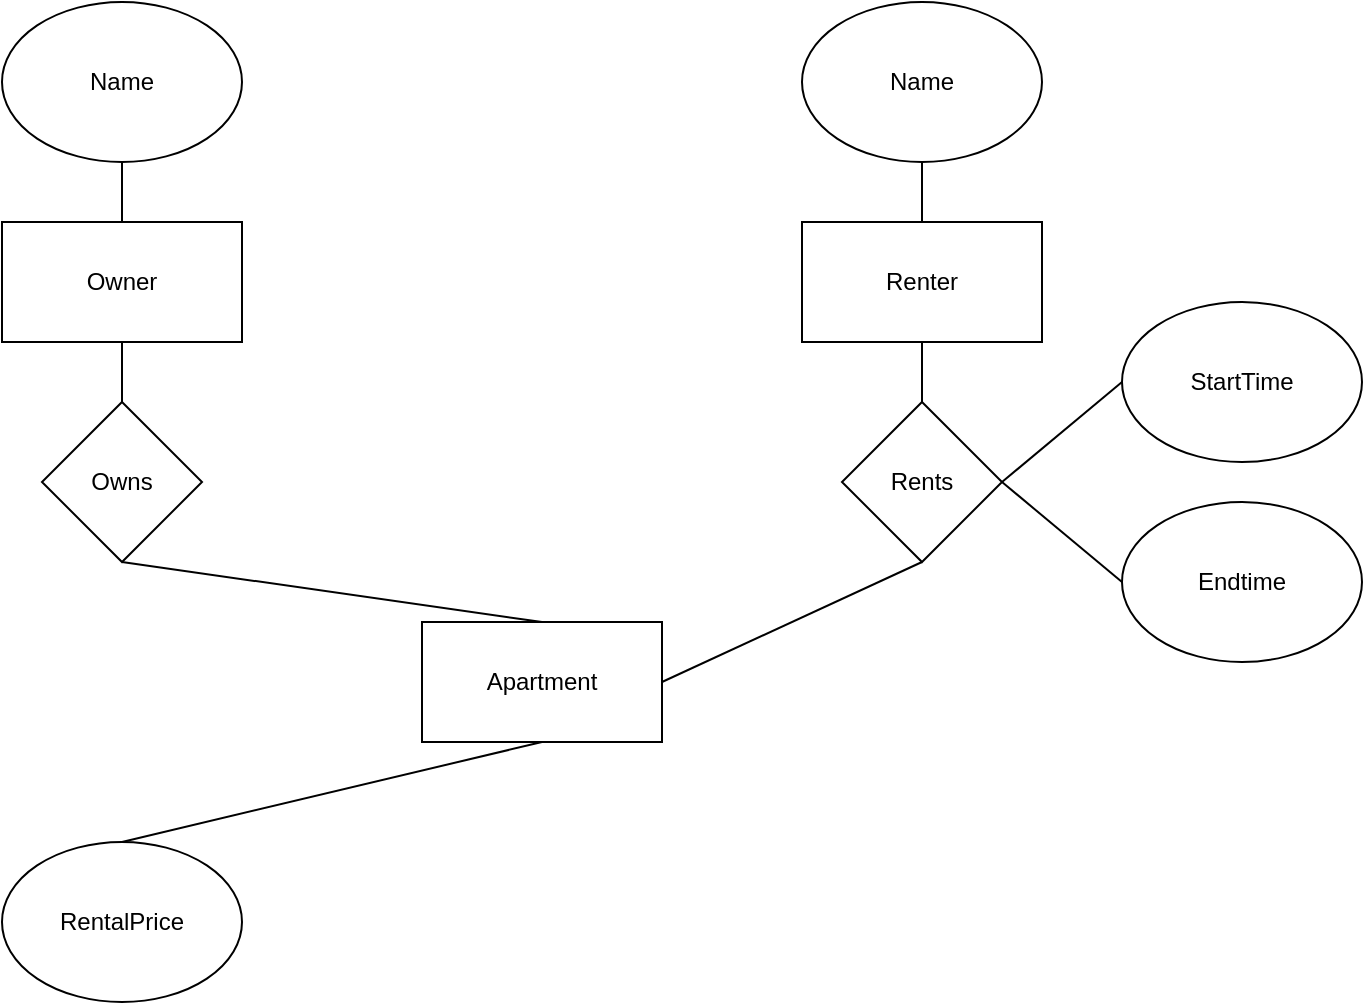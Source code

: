 <mxfile version="10.4.9" type="github"><diagram id="pkD6E3EBZck59i6XpXoT" name="Page-1"><mxGraphModel dx="840" dy="462" grid="1" gridSize="10" guides="1" tooltips="1" connect="1" arrows="1" fold="1" page="1" pageScale="1" pageWidth="2000" pageHeight="2000" math="0" shadow="0"><root><mxCell id="0"/><mxCell id="1" parent="0"/><mxCell id="7XENAuzZRpytomtiHbfn-4" value="Apartment" style="rounded=0;whiteSpace=wrap;html=1;" vertex="1" parent="1"><mxGeometry x="290" y="320" width="120" height="60" as="geometry"/></mxCell><mxCell id="7XENAuzZRpytomtiHbfn-5" value="Owner" style="rounded=0;whiteSpace=wrap;html=1;" vertex="1" parent="1"><mxGeometry x="80" y="120" width="120" height="60" as="geometry"/></mxCell><mxCell id="7XENAuzZRpytomtiHbfn-6" value="Renter" style="rounded=0;whiteSpace=wrap;html=1;" vertex="1" parent="1"><mxGeometry x="480" y="120" width="120" height="60" as="geometry"/></mxCell><mxCell id="7XENAuzZRpytomtiHbfn-10" style="edgeStyle=none;rounded=0;orthogonalLoop=1;jettySize=auto;html=1;exitX=0.5;exitY=1;exitDx=0;exitDy=0;entryX=0.5;entryY=0;entryDx=0;entryDy=0;endArrow=none;endFill=0;" edge="1" parent="1" source="7XENAuzZRpytomtiHbfn-7" target="7XENAuzZRpytomtiHbfn-6"><mxGeometry relative="1" as="geometry"/></mxCell><mxCell id="7XENAuzZRpytomtiHbfn-7" value="Name" style="ellipse;whiteSpace=wrap;html=1;" vertex="1" parent="1"><mxGeometry x="480" y="10" width="120" height="80" as="geometry"/></mxCell><mxCell id="7XENAuzZRpytomtiHbfn-9" style="edgeStyle=none;rounded=0;orthogonalLoop=1;jettySize=auto;html=1;exitX=0.5;exitY=1;exitDx=0;exitDy=0;entryX=0.5;entryY=0;entryDx=0;entryDy=0;endArrow=none;endFill=0;" edge="1" parent="1" source="7XENAuzZRpytomtiHbfn-8" target="7XENAuzZRpytomtiHbfn-5"><mxGeometry relative="1" as="geometry"/></mxCell><mxCell id="7XENAuzZRpytomtiHbfn-8" value="Name" style="ellipse;whiteSpace=wrap;html=1;" vertex="1" parent="1"><mxGeometry x="80" y="10" width="120" height="80" as="geometry"/></mxCell><mxCell id="7XENAuzZRpytomtiHbfn-18" style="edgeStyle=none;rounded=0;orthogonalLoop=1;jettySize=auto;html=1;exitX=0;exitY=0.5;exitDx=0;exitDy=0;entryX=1;entryY=0.5;entryDx=0;entryDy=0;endArrow=none;endFill=0;" edge="1" parent="1" source="7XENAuzZRpytomtiHbfn-14" target="7XENAuzZRpytomtiHbfn-20"><mxGeometry relative="1" as="geometry"><mxPoint x="601" y="358" as="targetPoint"/></mxGeometry></mxCell><mxCell id="7XENAuzZRpytomtiHbfn-14" value="Endtime" style="ellipse;whiteSpace=wrap;html=1;" vertex="1" parent="1"><mxGeometry x="640" y="260" width="120" height="80" as="geometry"/></mxCell><mxCell id="7XENAuzZRpytomtiHbfn-17" style="edgeStyle=none;rounded=0;orthogonalLoop=1;jettySize=auto;html=1;exitX=0;exitY=0.5;exitDx=0;exitDy=0;entryX=1;entryY=0.5;entryDx=0;entryDy=0;endArrow=none;endFill=0;" edge="1" parent="1" source="7XENAuzZRpytomtiHbfn-15" target="7XENAuzZRpytomtiHbfn-20"><mxGeometry relative="1" as="geometry"><mxPoint x="600" y="350" as="targetPoint"/></mxGeometry></mxCell><mxCell id="7XENAuzZRpytomtiHbfn-15" value="StartTime" style="ellipse;whiteSpace=wrap;html=1;" vertex="1" parent="1"><mxGeometry x="640" y="160" width="120" height="80" as="geometry"/></mxCell><mxCell id="7XENAuzZRpytomtiHbfn-24" style="edgeStyle=none;rounded=0;orthogonalLoop=1;jettySize=auto;html=1;exitX=0.5;exitY=0;exitDx=0;exitDy=0;entryX=0.5;entryY=1;entryDx=0;entryDy=0;endArrow=none;endFill=0;" edge="1" parent="1" source="7XENAuzZRpytomtiHbfn-20" target="7XENAuzZRpytomtiHbfn-6"><mxGeometry relative="1" as="geometry"/></mxCell><mxCell id="7XENAuzZRpytomtiHbfn-25" style="edgeStyle=none;rounded=0;orthogonalLoop=1;jettySize=auto;html=1;exitX=0.5;exitY=1;exitDx=0;exitDy=0;entryX=1;entryY=0.5;entryDx=0;entryDy=0;endArrow=none;endFill=0;" edge="1" parent="1" source="7XENAuzZRpytomtiHbfn-20" target="7XENAuzZRpytomtiHbfn-4"><mxGeometry relative="1" as="geometry"><mxPoint x="540" y="320" as="targetPoint"/></mxGeometry></mxCell><mxCell id="7XENAuzZRpytomtiHbfn-20" value="Rents" style="rhombus;whiteSpace=wrap;html=1;" vertex="1" parent="1"><mxGeometry x="500" y="210" width="80" height="80" as="geometry"/></mxCell><mxCell id="7XENAuzZRpytomtiHbfn-22" style="edgeStyle=none;rounded=0;orthogonalLoop=1;jettySize=auto;html=1;exitX=0.5;exitY=0;exitDx=0;exitDy=0;entryX=0.5;entryY=1;entryDx=0;entryDy=0;endArrow=none;endFill=0;" edge="1" parent="1" source="7XENAuzZRpytomtiHbfn-21" target="7XENAuzZRpytomtiHbfn-5"><mxGeometry relative="1" as="geometry"/></mxCell><mxCell id="7XENAuzZRpytomtiHbfn-23" style="edgeStyle=none;rounded=0;orthogonalLoop=1;jettySize=auto;html=1;exitX=0.5;exitY=1;exitDx=0;exitDy=0;entryX=0.5;entryY=0;entryDx=0;entryDy=0;endArrow=none;endFill=0;" edge="1" parent="1" source="7XENAuzZRpytomtiHbfn-21" target="7XENAuzZRpytomtiHbfn-4"><mxGeometry relative="1" as="geometry"/></mxCell><mxCell id="7XENAuzZRpytomtiHbfn-21" value="Owns" style="rhombus;whiteSpace=wrap;html=1;" vertex="1" parent="1"><mxGeometry x="100" y="210" width="80" height="80" as="geometry"/></mxCell><mxCell id="7XENAuzZRpytomtiHbfn-30" value="" style="edgeStyle=none;rounded=0;orthogonalLoop=1;jettySize=auto;html=1;endArrow=none;endFill=0;entryX=0.5;entryY=1;entryDx=0;entryDy=0;exitX=0.5;exitY=0;exitDx=0;exitDy=0;" edge="1" parent="1" source="7XENAuzZRpytomtiHbfn-29" target="7XENAuzZRpytomtiHbfn-4"><mxGeometry relative="1" as="geometry"/></mxCell><mxCell id="7XENAuzZRpytomtiHbfn-29" value="RentalPrice" style="ellipse;whiteSpace=wrap;html=1;" vertex="1" parent="1"><mxGeometry x="80" y="430" width="120" height="80" as="geometry"/></mxCell></root></mxGraphModel></diagram></mxfile>